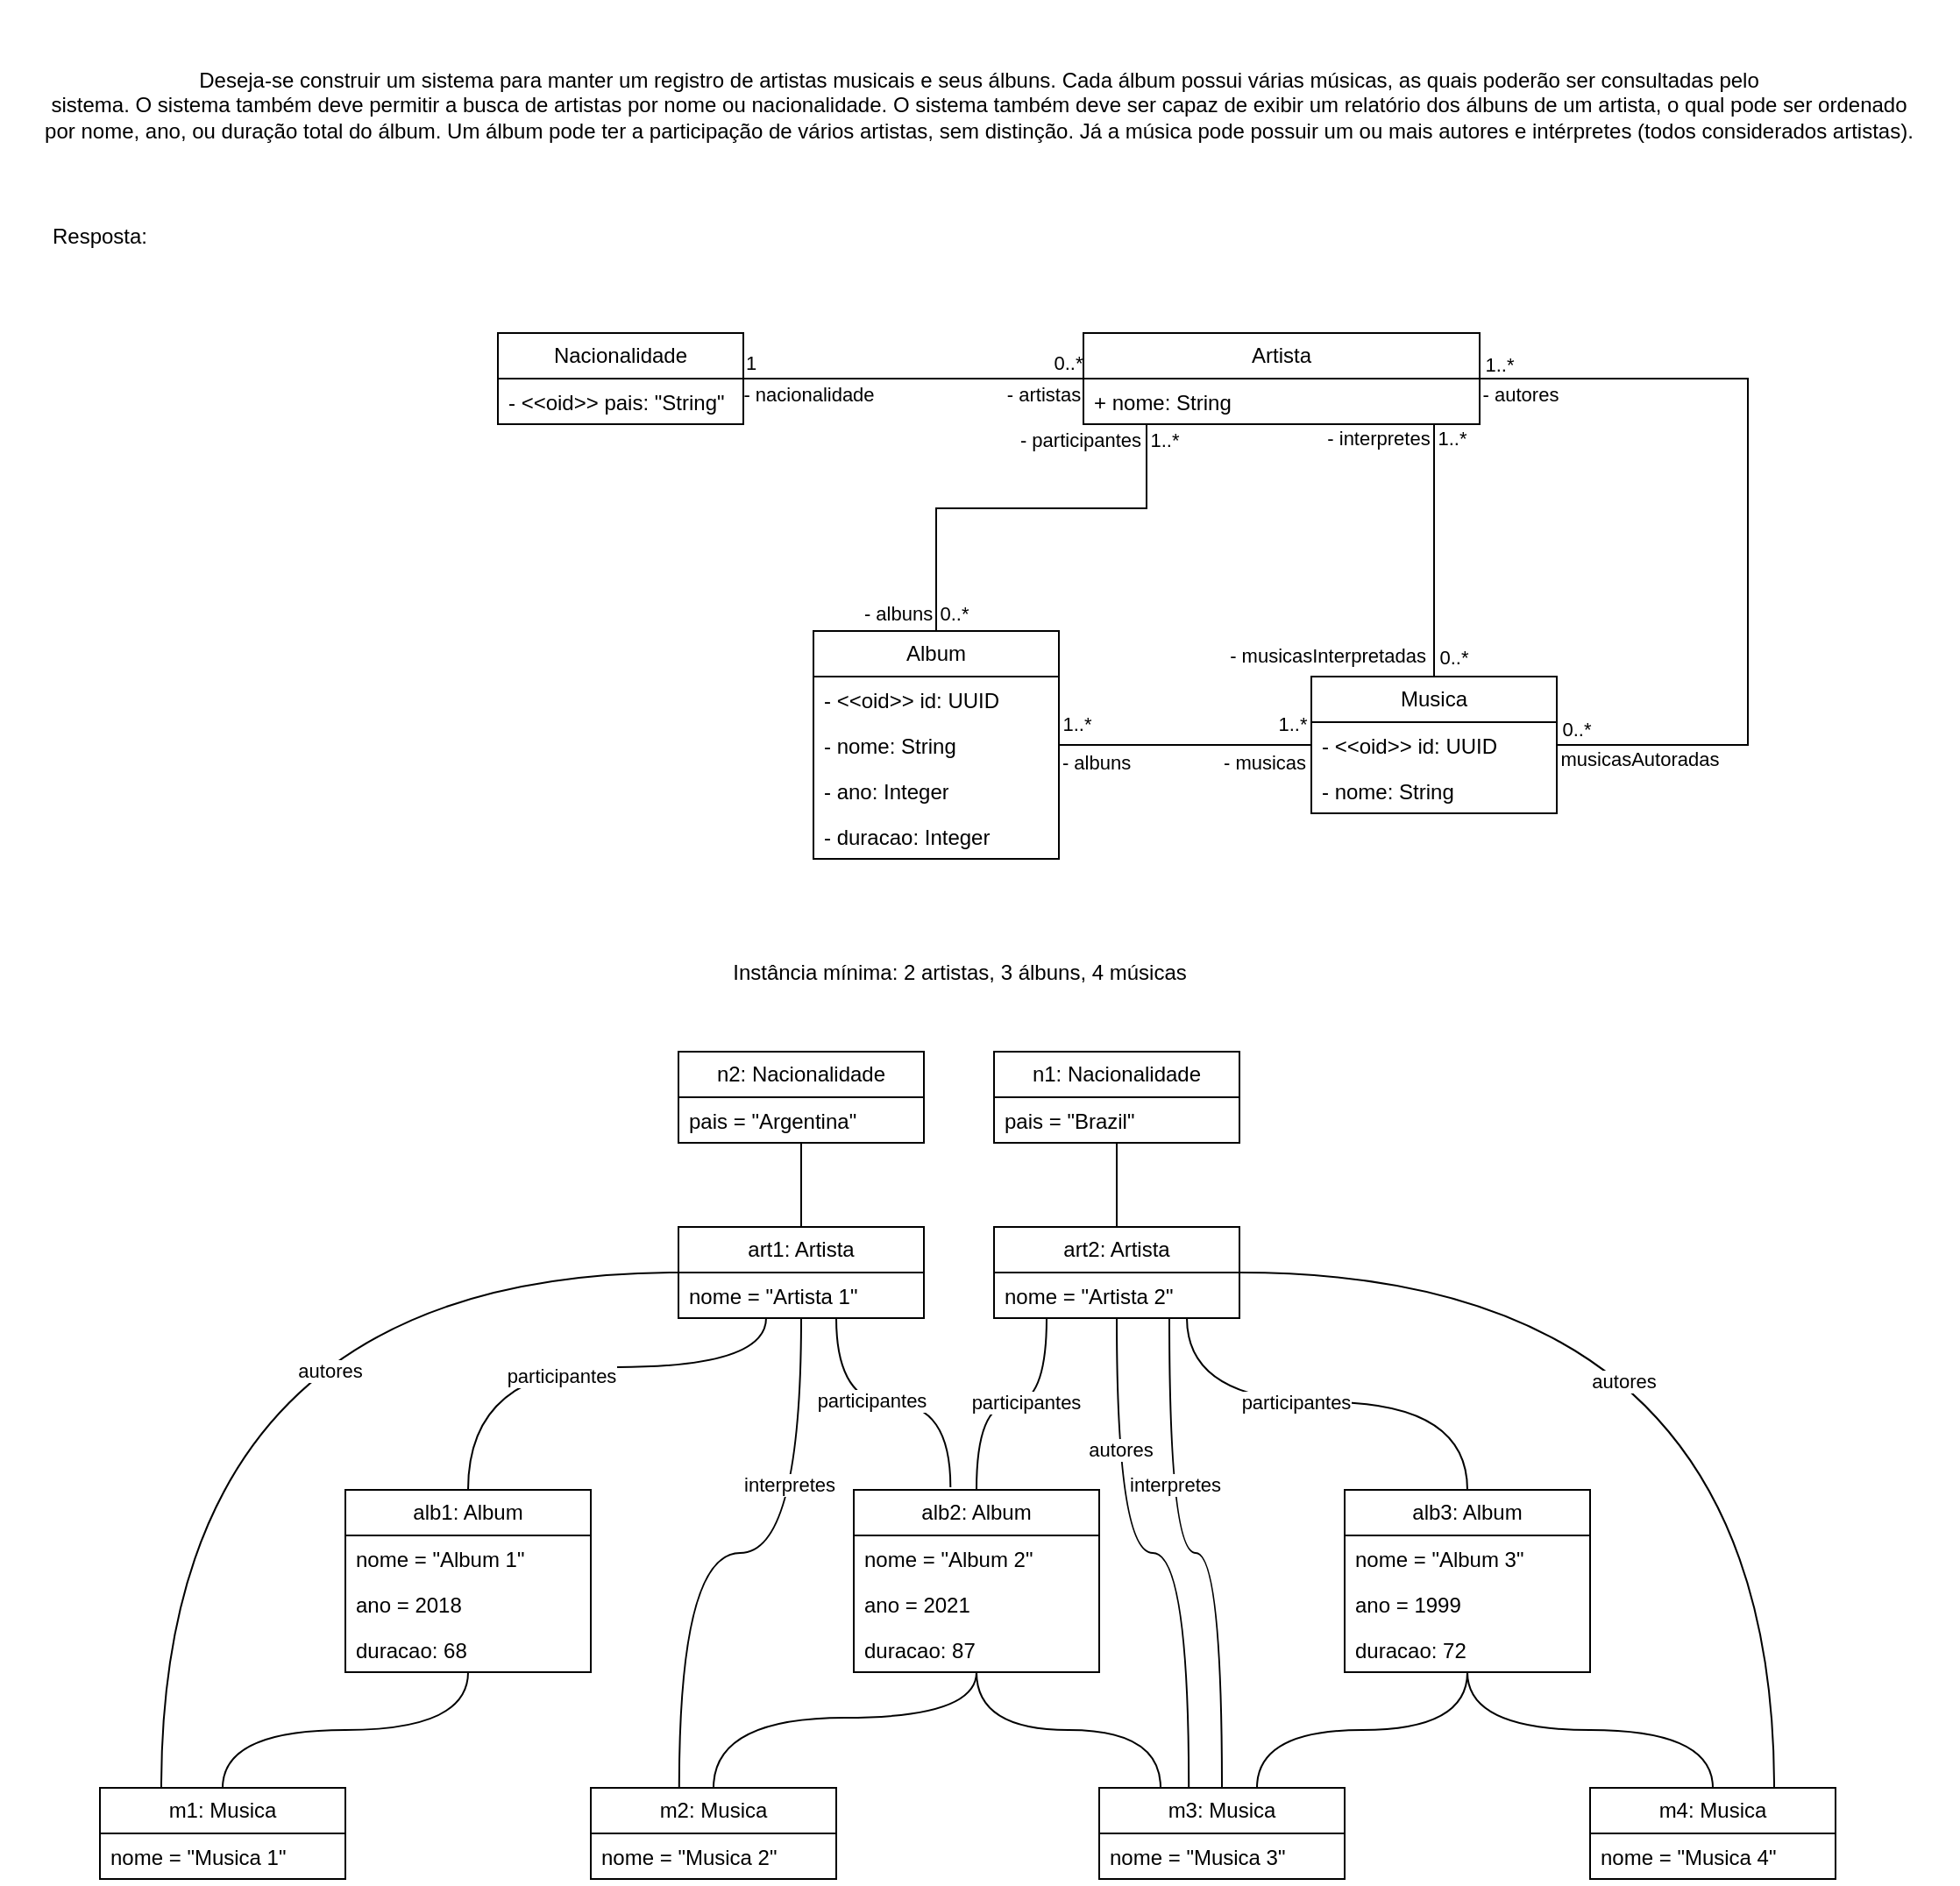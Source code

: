 <mxfile version="21.2.8" type="device">
  <diagram id="C5RBs43oDa-KdzZeNtuy" name="Page-1">
    <mxGraphModel dx="1760" dy="1054" grid="1" gridSize="10" guides="1" tooltips="1" connect="1" arrows="1" fold="1" page="1" pageScale="1" pageWidth="827" pageHeight="1169" math="0" shadow="0">
      <root>
        <mxCell id="WIyWlLk6GJQsqaUBKTNV-0" />
        <mxCell id="WIyWlLk6GJQsqaUBKTNV-1" parent="WIyWlLk6GJQsqaUBKTNV-0" />
        <mxCell id="J6Xq-GVDjxZv1jp3hCNj-0" value="Deseja-se construir um sistema para manter um registro de artistas&amp;nbsp;&lt;span dir=&quot;ltr&quot; role=&quot;presentation&quot; style=&quot;left: 14.06%; top: 29.03%; font-size: calc(var(--scale-factor)*11.3px); transform: scaleX(0.822);&quot;&gt;musicais e seus álbuns. Cada álbum possui várias músicas, as quais poderão ser consultadas pelo&lt;/span&gt;&lt;br role=&quot;presentation&quot;&gt;&lt;span dir=&quot;ltr&quot; role=&quot;presentation&quot; style=&quot;left: 14.06%; top: 30.66%; font-size: calc(var(--scale-factor)*11.3px); transform: scaleX(0.802);&quot;&gt;sistema. O sistema também deve permitir a busca de artistas por nome ou nacionalidade. O sistema&amp;nbsp;&lt;/span&gt;&lt;span dir=&quot;ltr&quot; role=&quot;presentation&quot; style=&quot;left: 14.06%; top: 32.3%; font-size: calc(var(--scale-factor)*11.3px); transform: scaleX(0.787);&quot;&gt;também deve ser capaz de exibir um relatório dos álbuns de um artista, o qual pode ser ordenado por&amp;nbsp;&lt;/span&gt;&lt;span dir=&quot;ltr&quot; role=&quot;presentation&quot; style=&quot;left: 14.06%; top: 33.95%; font-size: calc(var(--scale-factor)*11.3px); transform: scaleX(0.831);&quot;&gt;nome, ano, ou duração total do álbum. Um álbum pode ter a participação de vários artistas, sem&amp;nbsp;&lt;/span&gt;&lt;span dir=&quot;ltr&quot; role=&quot;presentation&quot; style=&quot;left: 14.06%; top: 35.59%; font-size: calc(var(--scale-factor)*11.3px); transform: scaleX(0.778);&quot;&gt;distinção. Já a música pode possuir um ou mais autores e intérpretes (todos considerados artistas).&lt;/span&gt;" style="text;html=1;strokeColor=none;fillColor=none;align=center;verticalAlign=middle;whiteSpace=wrap;rounded=0;" vertex="1" parent="WIyWlLk6GJQsqaUBKTNV-1">
          <mxGeometry x="93" y="40" width="1117" height="120" as="geometry" />
        </mxCell>
        <mxCell id="J6Xq-GVDjxZv1jp3hCNj-1" value="Resposta:" style="text;html=1;strokeColor=none;fillColor=none;align=center;verticalAlign=middle;whiteSpace=wrap;rounded=0;" vertex="1" parent="WIyWlLk6GJQsqaUBKTNV-1">
          <mxGeometry x="120" y="160" width="60" height="30" as="geometry" />
        </mxCell>
        <mxCell id="J6Xq-GVDjxZv1jp3hCNj-23" style="edgeStyle=orthogonalEdgeStyle;rounded=0;orthogonalLoop=1;jettySize=auto;html=1;entryX=0;entryY=0.5;entryDx=0;entryDy=0;endArrow=none;endFill=0;" edge="1" parent="WIyWlLk6GJQsqaUBKTNV-1" source="J6Xq-GVDjxZv1jp3hCNj-6">
          <mxGeometry relative="1" as="geometry">
            <mxPoint x="841" y="465" as="targetPoint" />
          </mxGeometry>
        </mxCell>
        <mxCell id="J6Xq-GVDjxZv1jp3hCNj-25" value="1..*" style="edgeLabel;html=1;align=center;verticalAlign=middle;resizable=0;points=[];" vertex="1" connectable="0" parent="J6Xq-GVDjxZv1jp3hCNj-23">
          <mxGeometry x="0.8" y="-3" relative="1" as="geometry">
            <mxPoint x="3" y="-15" as="offset" />
          </mxGeometry>
        </mxCell>
        <mxCell id="J6Xq-GVDjxZv1jp3hCNj-26" value="- musicas" style="edgeLabel;html=1;align=center;verticalAlign=middle;resizable=0;points=[];" vertex="1" connectable="0" parent="J6Xq-GVDjxZv1jp3hCNj-23">
          <mxGeometry x="0.776" y="-1" relative="1" as="geometry">
            <mxPoint x="-11" y="9" as="offset" />
          </mxGeometry>
        </mxCell>
        <mxCell id="J6Xq-GVDjxZv1jp3hCNj-27" value="1..*" style="edgeLabel;html=1;align=center;verticalAlign=middle;resizable=0;points=[];" vertex="1" connectable="0" parent="J6Xq-GVDjxZv1jp3hCNj-23">
          <mxGeometry x="-0.87" relative="1" as="geometry">
            <mxPoint y="-12" as="offset" />
          </mxGeometry>
        </mxCell>
        <mxCell id="J6Xq-GVDjxZv1jp3hCNj-28" value="- albuns" style="edgeLabel;html=1;align=center;verticalAlign=middle;resizable=0;points=[];" vertex="1" connectable="0" parent="J6Xq-GVDjxZv1jp3hCNj-23">
          <mxGeometry x="-0.87" relative="1" as="geometry">
            <mxPoint x="11" y="10" as="offset" />
          </mxGeometry>
        </mxCell>
        <mxCell id="J6Xq-GVDjxZv1jp3hCNj-6" value="Album" style="swimlane;fontStyle=0;childLayout=stackLayout;horizontal=1;startSize=26;fillColor=none;horizontalStack=0;resizeParent=1;resizeParentMax=0;resizeLast=0;collapsible=1;marginBottom=0;whiteSpace=wrap;html=1;" vertex="1" parent="WIyWlLk6GJQsqaUBKTNV-1">
          <mxGeometry x="557" y="400" width="140" height="130" as="geometry" />
        </mxCell>
        <mxCell id="J6Xq-GVDjxZv1jp3hCNj-7" value="- &amp;lt;&amp;lt;oid&amp;gt;&amp;gt; id: UUID" style="text;strokeColor=none;fillColor=none;align=left;verticalAlign=top;spacingLeft=4;spacingRight=4;overflow=hidden;rotatable=0;points=[[0,0.5],[1,0.5]];portConstraint=eastwest;whiteSpace=wrap;html=1;" vertex="1" parent="J6Xq-GVDjxZv1jp3hCNj-6">
          <mxGeometry y="26" width="140" height="26" as="geometry" />
        </mxCell>
        <mxCell id="J6Xq-GVDjxZv1jp3hCNj-30" value="- nome: String" style="text;strokeColor=none;fillColor=none;align=left;verticalAlign=top;spacingLeft=4;spacingRight=4;overflow=hidden;rotatable=0;points=[[0,0.5],[1,0.5]];portConstraint=eastwest;whiteSpace=wrap;html=1;" vertex="1" parent="J6Xq-GVDjxZv1jp3hCNj-6">
          <mxGeometry y="52" width="140" height="26" as="geometry" />
        </mxCell>
        <mxCell id="J6Xq-GVDjxZv1jp3hCNj-31" value="- ano: Integer" style="text;strokeColor=none;fillColor=none;align=left;verticalAlign=top;spacingLeft=4;spacingRight=4;overflow=hidden;rotatable=0;points=[[0,0.5],[1,0.5]];portConstraint=eastwest;whiteSpace=wrap;html=1;" vertex="1" parent="J6Xq-GVDjxZv1jp3hCNj-6">
          <mxGeometry y="78" width="140" height="26" as="geometry" />
        </mxCell>
        <mxCell id="J6Xq-GVDjxZv1jp3hCNj-32" value="- duracao: Integer" style="text;strokeColor=none;fillColor=none;align=left;verticalAlign=top;spacingLeft=4;spacingRight=4;overflow=hidden;rotatable=0;points=[[0,0.5],[1,0.5]];portConstraint=eastwest;whiteSpace=wrap;html=1;" vertex="1" parent="J6Xq-GVDjxZv1jp3hCNj-6">
          <mxGeometry y="104" width="140" height="26" as="geometry" />
        </mxCell>
        <mxCell id="J6Xq-GVDjxZv1jp3hCNj-10" value="Musica" style="swimlane;fontStyle=0;childLayout=stackLayout;horizontal=1;startSize=26;fillColor=none;horizontalStack=0;resizeParent=1;resizeParentMax=0;resizeLast=0;collapsible=1;marginBottom=0;whiteSpace=wrap;html=1;" vertex="1" parent="WIyWlLk6GJQsqaUBKTNV-1">
          <mxGeometry x="841" y="426" width="140" height="78" as="geometry" />
        </mxCell>
        <mxCell id="J6Xq-GVDjxZv1jp3hCNj-11" value="- &amp;lt;&amp;lt;oid&amp;gt;&amp;gt; id: UUID" style="text;strokeColor=none;fillColor=none;align=left;verticalAlign=top;spacingLeft=4;spacingRight=4;overflow=hidden;rotatable=0;points=[[0,0.5],[1,0.5]];portConstraint=eastwest;whiteSpace=wrap;html=1;" vertex="1" parent="J6Xq-GVDjxZv1jp3hCNj-10">
          <mxGeometry y="26" width="140" height="26" as="geometry" />
        </mxCell>
        <mxCell id="J6Xq-GVDjxZv1jp3hCNj-29" value="- nome: String" style="text;strokeColor=none;fillColor=none;align=left;verticalAlign=top;spacingLeft=4;spacingRight=4;overflow=hidden;rotatable=0;points=[[0,0.5],[1,0.5]];portConstraint=eastwest;whiteSpace=wrap;html=1;" vertex="1" parent="J6Xq-GVDjxZv1jp3hCNj-10">
          <mxGeometry y="52" width="140" height="26" as="geometry" />
        </mxCell>
        <mxCell id="J6Xq-GVDjxZv1jp3hCNj-33" style="edgeStyle=orthogonalEdgeStyle;rounded=0;orthogonalLoop=1;jettySize=auto;html=1;endArrow=none;endFill=0;" edge="1" parent="WIyWlLk6GJQsqaUBKTNV-1" source="J6Xq-GVDjxZv1jp3hCNj-14" target="J6Xq-GVDjxZv1jp3hCNj-18">
          <mxGeometry relative="1" as="geometry" />
        </mxCell>
        <mxCell id="J6Xq-GVDjxZv1jp3hCNj-34" value="0..*" style="edgeLabel;html=1;align=center;verticalAlign=middle;resizable=0;points=[];" vertex="1" connectable="0" parent="J6Xq-GVDjxZv1jp3hCNj-33">
          <mxGeometry x="-0.8" y="-1" relative="1" as="geometry">
            <mxPoint x="10" y="-8" as="offset" />
          </mxGeometry>
        </mxCell>
        <mxCell id="J6Xq-GVDjxZv1jp3hCNj-35" value="- artistas" style="edgeLabel;html=1;align=center;verticalAlign=middle;resizable=0;points=[];" vertex="1" connectable="0" parent="J6Xq-GVDjxZv1jp3hCNj-33">
          <mxGeometry x="-0.75" y="1" relative="1" as="geometry">
            <mxPoint x="1" y="8" as="offset" />
          </mxGeometry>
        </mxCell>
        <mxCell id="J6Xq-GVDjxZv1jp3hCNj-36" value="1" style="edgeLabel;html=1;align=center;verticalAlign=middle;resizable=0;points=[];" vertex="1" connectable="0" parent="J6Xq-GVDjxZv1jp3hCNj-33">
          <mxGeometry x="0.825" y="-1" relative="1" as="geometry">
            <mxPoint x="-13" y="-8" as="offset" />
          </mxGeometry>
        </mxCell>
        <mxCell id="J6Xq-GVDjxZv1jp3hCNj-37" value="- nacionalidade" style="edgeLabel;html=1;align=center;verticalAlign=middle;resizable=0;points=[];" vertex="1" connectable="0" parent="J6Xq-GVDjxZv1jp3hCNj-33">
          <mxGeometry x="0.7" y="1" relative="1" as="geometry">
            <mxPoint x="8" y="8" as="offset" />
          </mxGeometry>
        </mxCell>
        <mxCell id="J6Xq-GVDjxZv1jp3hCNj-38" style="edgeStyle=orthogonalEdgeStyle;rounded=0;orthogonalLoop=1;jettySize=auto;html=1;entryX=0.5;entryY=0;entryDx=0;entryDy=0;endArrow=none;endFill=0;" edge="1" parent="WIyWlLk6GJQsqaUBKTNV-1" source="J6Xq-GVDjxZv1jp3hCNj-14" target="J6Xq-GVDjxZv1jp3hCNj-6">
          <mxGeometry relative="1" as="geometry">
            <Array as="points">
              <mxPoint x="747" y="330" />
              <mxPoint x="627" y="330" />
            </Array>
          </mxGeometry>
        </mxCell>
        <mxCell id="J6Xq-GVDjxZv1jp3hCNj-44" value="1..*" style="edgeLabel;html=1;align=center;verticalAlign=middle;resizable=0;points=[];" vertex="1" connectable="0" parent="J6Xq-GVDjxZv1jp3hCNj-38">
          <mxGeometry x="-0.903" y="-1" relative="1" as="geometry">
            <mxPoint x="11" y="-3" as="offset" />
          </mxGeometry>
        </mxCell>
        <mxCell id="J6Xq-GVDjxZv1jp3hCNj-46" value="0..*" style="edgeLabel;html=1;align=center;verticalAlign=middle;resizable=0;points=[];" vertex="1" connectable="0" parent="J6Xq-GVDjxZv1jp3hCNj-38">
          <mxGeometry x="0.875" relative="1" as="geometry">
            <mxPoint x="10" y="5" as="offset" />
          </mxGeometry>
        </mxCell>
        <mxCell id="J6Xq-GVDjxZv1jp3hCNj-99" value="- participantes" style="edgeLabel;html=1;align=center;verticalAlign=middle;resizable=0;points=[];" vertex="1" connectable="0" parent="J6Xq-GVDjxZv1jp3hCNj-38">
          <mxGeometry x="-0.879" relative="1" as="geometry">
            <mxPoint x="-38" y="-6" as="offset" />
          </mxGeometry>
        </mxCell>
        <mxCell id="J6Xq-GVDjxZv1jp3hCNj-100" value="- albuns" style="edgeLabel;html=1;align=center;verticalAlign=middle;resizable=0;points=[];" vertex="1" connectable="0" parent="J6Xq-GVDjxZv1jp3hCNj-38">
          <mxGeometry x="0.795" y="2" relative="1" as="geometry">
            <mxPoint x="-24" y="14" as="offset" />
          </mxGeometry>
        </mxCell>
        <mxCell id="J6Xq-GVDjxZv1jp3hCNj-39" style="edgeStyle=orthogonalEdgeStyle;rounded=0;orthogonalLoop=1;jettySize=auto;html=1;entryX=0.5;entryY=0;entryDx=0;entryDy=0;endArrow=none;endFill=0;" edge="1" parent="WIyWlLk6GJQsqaUBKTNV-1" source="J6Xq-GVDjxZv1jp3hCNj-14" target="J6Xq-GVDjxZv1jp3hCNj-10">
          <mxGeometry relative="1" as="geometry">
            <Array as="points">
              <mxPoint x="911" y="310" />
              <mxPoint x="911" y="310" />
            </Array>
          </mxGeometry>
        </mxCell>
        <mxCell id="J6Xq-GVDjxZv1jp3hCNj-40" value="1..*" style="edgeLabel;html=1;align=center;verticalAlign=middle;resizable=0;points=[];" vertex="1" connectable="0" parent="J6Xq-GVDjxZv1jp3hCNj-39">
          <mxGeometry x="-0.889" relative="1" as="geometry">
            <mxPoint x="10" as="offset" />
          </mxGeometry>
        </mxCell>
        <mxCell id="J6Xq-GVDjxZv1jp3hCNj-42" value="0..*" style="edgeLabel;html=1;align=center;verticalAlign=middle;resizable=0;points=[];" vertex="1" connectable="0" parent="J6Xq-GVDjxZv1jp3hCNj-39">
          <mxGeometry x="0.85" y="1" relative="1" as="geometry">
            <mxPoint x="10" as="offset" />
          </mxGeometry>
        </mxCell>
        <mxCell id="J6Xq-GVDjxZv1jp3hCNj-101" value="- interpretes" style="edgeLabel;html=1;align=center;verticalAlign=middle;resizable=0;points=[];" vertex="1" connectable="0" parent="J6Xq-GVDjxZv1jp3hCNj-39">
          <mxGeometry x="-0.789" relative="1" as="geometry">
            <mxPoint x="-32" y="-7" as="offset" />
          </mxGeometry>
        </mxCell>
        <mxCell id="J6Xq-GVDjxZv1jp3hCNj-102" value="- musicasInterpretadas" style="edgeLabel;html=1;align=center;verticalAlign=middle;resizable=0;points=[];" vertex="1" connectable="0" parent="J6Xq-GVDjxZv1jp3hCNj-39">
          <mxGeometry x="0.689" relative="1" as="geometry">
            <mxPoint x="-61" y="10" as="offset" />
          </mxGeometry>
        </mxCell>
        <mxCell id="J6Xq-GVDjxZv1jp3hCNj-103" style="edgeStyle=orthogonalEdgeStyle;rounded=0;orthogonalLoop=1;jettySize=auto;html=1;entryX=1;entryY=0.5;entryDx=0;entryDy=0;endArrow=none;endFill=0;" edge="1" parent="WIyWlLk6GJQsqaUBKTNV-1" source="J6Xq-GVDjxZv1jp3hCNj-14" target="J6Xq-GVDjxZv1jp3hCNj-11">
          <mxGeometry relative="1" as="geometry">
            <Array as="points">
              <mxPoint x="1090" y="256" />
              <mxPoint x="1090" y="465" />
            </Array>
          </mxGeometry>
        </mxCell>
        <mxCell id="J6Xq-GVDjxZv1jp3hCNj-104" value="1..*" style="edgeLabel;html=1;align=center;verticalAlign=middle;resizable=0;points=[];" vertex="1" connectable="0" parent="J6Xq-GVDjxZv1jp3hCNj-103">
          <mxGeometry x="-0.943" y="3" relative="1" as="geometry">
            <mxPoint x="-3" y="-5" as="offset" />
          </mxGeometry>
        </mxCell>
        <mxCell id="J6Xq-GVDjxZv1jp3hCNj-105" value="- autores" style="edgeLabel;html=1;align=center;verticalAlign=middle;resizable=0;points=[];" vertex="1" connectable="0" parent="J6Xq-GVDjxZv1jp3hCNj-103">
          <mxGeometry x="-0.848" y="-1" relative="1" as="geometry">
            <mxPoint x="-13" y="8" as="offset" />
          </mxGeometry>
        </mxCell>
        <mxCell id="J6Xq-GVDjxZv1jp3hCNj-106" value="0..*" style="edgeLabel;html=1;align=center;verticalAlign=middle;resizable=0;points=[];" vertex="1" connectable="0" parent="J6Xq-GVDjxZv1jp3hCNj-103">
          <mxGeometry x="0.96" y="-1" relative="1" as="geometry">
            <mxPoint x="1" y="-8" as="offset" />
          </mxGeometry>
        </mxCell>
        <mxCell id="J6Xq-GVDjxZv1jp3hCNj-107" value="musicasAutoradas" style="edgeLabel;html=1;align=center;verticalAlign=middle;resizable=0;points=[];" vertex="1" connectable="0" parent="J6Xq-GVDjxZv1jp3hCNj-103">
          <mxGeometry x="0.934" relative="1" as="geometry">
            <mxPoint x="31" y="8" as="offset" />
          </mxGeometry>
        </mxCell>
        <mxCell id="J6Xq-GVDjxZv1jp3hCNj-14" value="Artista" style="swimlane;fontStyle=0;childLayout=stackLayout;horizontal=1;startSize=26;fillColor=none;horizontalStack=0;resizeParent=1;resizeParentMax=0;resizeLast=0;collapsible=1;marginBottom=0;whiteSpace=wrap;html=1;" vertex="1" parent="WIyWlLk6GJQsqaUBKTNV-1">
          <mxGeometry x="711" y="230" width="226" height="52" as="geometry" />
        </mxCell>
        <mxCell id="J6Xq-GVDjxZv1jp3hCNj-15" value="+ nome: String" style="text;strokeColor=none;fillColor=none;align=left;verticalAlign=top;spacingLeft=4;spacingRight=4;overflow=hidden;rotatable=0;points=[[0,0.5],[1,0.5]];portConstraint=eastwest;whiteSpace=wrap;html=1;" vertex="1" parent="J6Xq-GVDjxZv1jp3hCNj-14">
          <mxGeometry y="26" width="226" height="26" as="geometry" />
        </mxCell>
        <mxCell id="J6Xq-GVDjxZv1jp3hCNj-18" value="Nacionalidade" style="swimlane;fontStyle=0;childLayout=stackLayout;horizontal=1;startSize=26;fillColor=none;horizontalStack=0;resizeParent=1;resizeParentMax=0;resizeLast=0;collapsible=1;marginBottom=0;whiteSpace=wrap;html=1;" vertex="1" parent="WIyWlLk6GJQsqaUBKTNV-1">
          <mxGeometry x="377" y="230" width="140" height="52" as="geometry" />
        </mxCell>
        <mxCell id="J6Xq-GVDjxZv1jp3hCNj-19" value="- &amp;lt;&amp;lt;oid&amp;gt;&amp;gt; pais: &quot;String&quot;" style="text;strokeColor=none;fillColor=none;align=left;verticalAlign=top;spacingLeft=4;spacingRight=4;overflow=hidden;rotatable=0;points=[[0,0.5],[1,0.5]];portConstraint=eastwest;whiteSpace=wrap;html=1;" vertex="1" parent="J6Xq-GVDjxZv1jp3hCNj-18">
          <mxGeometry y="26" width="140" height="26" as="geometry" />
        </mxCell>
        <mxCell id="J6Xq-GVDjxZv1jp3hCNj-92" style="edgeStyle=orthogonalEdgeStyle;orthogonalLoop=1;jettySize=auto;html=1;curved=1;endArrow=none;endFill=0;" edge="1" parent="WIyWlLk6GJQsqaUBKTNV-1" source="J6Xq-GVDjxZv1jp3hCNj-47" target="J6Xq-GVDjxZv1jp3hCNj-59">
          <mxGeometry relative="1" as="geometry">
            <Array as="points">
              <mxPoint x="530" y="820" />
              <mxPoint x="360" y="820" />
            </Array>
          </mxGeometry>
        </mxCell>
        <mxCell id="J6Xq-GVDjxZv1jp3hCNj-111" value="participantes" style="edgeLabel;html=1;align=center;verticalAlign=middle;resizable=0;points=[];" vertex="1" connectable="0" parent="J6Xq-GVDjxZv1jp3hCNj-92">
          <mxGeometry x="0.084" y="5" relative="1" as="geometry">
            <mxPoint as="offset" />
          </mxGeometry>
        </mxCell>
        <mxCell id="J6Xq-GVDjxZv1jp3hCNj-93" style="edgeStyle=orthogonalEdgeStyle;orthogonalLoop=1;jettySize=auto;html=1;entryX=0.25;entryY=0;entryDx=0;entryDy=0;curved=1;endArrow=none;endFill=0;" edge="1" parent="WIyWlLk6GJQsqaUBKTNV-1" source="J6Xq-GVDjxZv1jp3hCNj-47" target="J6Xq-GVDjxZv1jp3hCNj-75">
          <mxGeometry relative="1" as="geometry" />
        </mxCell>
        <mxCell id="J6Xq-GVDjxZv1jp3hCNj-108" value="autores" style="edgeLabel;html=1;align=center;verticalAlign=middle;resizable=0;points=[];" vertex="1" connectable="0" parent="J6Xq-GVDjxZv1jp3hCNj-93">
          <mxGeometry x="-0.322" y="56" relative="1" as="geometry">
            <mxPoint as="offset" />
          </mxGeometry>
        </mxCell>
        <mxCell id="J6Xq-GVDjxZv1jp3hCNj-94" style="edgeStyle=orthogonalEdgeStyle;orthogonalLoop=1;jettySize=auto;html=1;curved=1;entryX=0.36;entryY=0.003;entryDx=0;entryDy=0;entryPerimeter=0;endArrow=none;endFill=0;" edge="1" parent="WIyWlLk6GJQsqaUBKTNV-1" source="J6Xq-GVDjxZv1jp3hCNj-47" target="J6Xq-GVDjxZv1jp3hCNj-77">
          <mxGeometry relative="1" as="geometry" />
        </mxCell>
        <mxCell id="J6Xq-GVDjxZv1jp3hCNj-109" value="interpretes" style="edgeLabel;html=1;align=center;verticalAlign=middle;resizable=0;points=[];" vertex="1" connectable="0" parent="J6Xq-GVDjxZv1jp3hCNj-94">
          <mxGeometry x="-0.439" y="-7" relative="1" as="geometry">
            <mxPoint as="offset" />
          </mxGeometry>
        </mxCell>
        <mxCell id="J6Xq-GVDjxZv1jp3hCNj-110" style="edgeStyle=orthogonalEdgeStyle;orthogonalLoop=1;jettySize=auto;html=1;curved=1;entryX=0.394;entryY=-0.015;entryDx=0;entryDy=0;entryPerimeter=0;endArrow=none;endFill=0;" edge="1" parent="WIyWlLk6GJQsqaUBKTNV-1" source="J6Xq-GVDjxZv1jp3hCNj-47" target="J6Xq-GVDjxZv1jp3hCNj-67">
          <mxGeometry relative="1" as="geometry">
            <Array as="points">
              <mxPoint x="570" y="841" />
              <mxPoint x="635" y="841" />
            </Array>
          </mxGeometry>
        </mxCell>
        <mxCell id="J6Xq-GVDjxZv1jp3hCNj-112" value="participantes" style="edgeLabel;html=1;align=center;verticalAlign=middle;resizable=0;points=[];" vertex="1" connectable="0" parent="J6Xq-GVDjxZv1jp3hCNj-110">
          <mxGeometry x="-0.151" y="2" relative="1" as="geometry">
            <mxPoint as="offset" />
          </mxGeometry>
        </mxCell>
        <mxCell id="J6Xq-GVDjxZv1jp3hCNj-47" value="art1: Artista" style="swimlane;fontStyle=0;childLayout=stackLayout;horizontal=1;startSize=26;fillColor=none;horizontalStack=0;resizeParent=1;resizeParentMax=0;resizeLast=0;collapsible=1;marginBottom=0;whiteSpace=wrap;html=1;" vertex="1" parent="WIyWlLk6GJQsqaUBKTNV-1">
          <mxGeometry x="480" y="740" width="140" height="52" as="geometry" />
        </mxCell>
        <mxCell id="J6Xq-GVDjxZv1jp3hCNj-48" value="nome = &quot;Artista 1&quot;" style="text;strokeColor=none;fillColor=none;align=left;verticalAlign=top;spacingLeft=4;spacingRight=4;overflow=hidden;rotatable=0;points=[[0,0.5],[1,0.5]];portConstraint=eastwest;whiteSpace=wrap;html=1;" vertex="1" parent="J6Xq-GVDjxZv1jp3hCNj-47">
          <mxGeometry y="26" width="140" height="26" as="geometry" />
        </mxCell>
        <mxCell id="J6Xq-GVDjxZv1jp3hCNj-90" style="edgeStyle=orthogonalEdgeStyle;orthogonalLoop=1;jettySize=auto;html=1;curved=1;endArrow=none;endFill=0;" edge="1" parent="WIyWlLk6GJQsqaUBKTNV-1" source="J6Xq-GVDjxZv1jp3hCNj-51" target="J6Xq-GVDjxZv1jp3hCNj-67">
          <mxGeometry relative="1" as="geometry">
            <Array as="points">
              <mxPoint x="690" y="841" />
              <mxPoint x="650" y="841" />
            </Array>
          </mxGeometry>
        </mxCell>
        <mxCell id="J6Xq-GVDjxZv1jp3hCNj-113" value="participantes" style="edgeLabel;html=1;align=center;verticalAlign=middle;resizable=0;points=[];" vertex="1" connectable="0" parent="J6Xq-GVDjxZv1jp3hCNj-90">
          <mxGeometry x="-0.11" y="-1" relative="1" as="geometry">
            <mxPoint as="offset" />
          </mxGeometry>
        </mxCell>
        <mxCell id="J6Xq-GVDjxZv1jp3hCNj-91" style="edgeStyle=orthogonalEdgeStyle;orthogonalLoop=1;jettySize=auto;html=1;curved=1;endArrow=none;endFill=0;" edge="1" parent="WIyWlLk6GJQsqaUBKTNV-1" source="J6Xq-GVDjxZv1jp3hCNj-51" target="J6Xq-GVDjxZv1jp3hCNj-71">
          <mxGeometry relative="1" as="geometry">
            <Array as="points">
              <mxPoint x="770" y="840" />
              <mxPoint x="930" y="840" />
            </Array>
          </mxGeometry>
        </mxCell>
        <mxCell id="J6Xq-GVDjxZv1jp3hCNj-116" value="participantes" style="edgeLabel;html=1;align=center;verticalAlign=middle;resizable=0;points=[];" vertex="1" connectable="0" parent="J6Xq-GVDjxZv1jp3hCNj-91">
          <mxGeometry x="-0.153" relative="1" as="geometry">
            <mxPoint as="offset" />
          </mxGeometry>
        </mxCell>
        <mxCell id="J6Xq-GVDjxZv1jp3hCNj-95" style="edgeStyle=orthogonalEdgeStyle;orthogonalLoop=1;jettySize=auto;html=1;entryX=0.365;entryY=0.003;entryDx=0;entryDy=0;entryPerimeter=0;curved=1;endArrow=none;endFill=0;" edge="1" parent="WIyWlLk6GJQsqaUBKTNV-1" source="J6Xq-GVDjxZv1jp3hCNj-51" target="J6Xq-GVDjxZv1jp3hCNj-79">
          <mxGeometry relative="1" as="geometry" />
        </mxCell>
        <mxCell id="J6Xq-GVDjxZv1jp3hCNj-114" value="autores" style="edgeLabel;html=1;align=center;verticalAlign=middle;resizable=0;points=[];" vertex="1" connectable="0" parent="J6Xq-GVDjxZv1jp3hCNj-95">
          <mxGeometry x="-0.516" y="2" relative="1" as="geometry">
            <mxPoint as="offset" />
          </mxGeometry>
        </mxCell>
        <mxCell id="J6Xq-GVDjxZv1jp3hCNj-96" style="edgeStyle=orthogonalEdgeStyle;orthogonalLoop=1;jettySize=auto;html=1;entryX=0.75;entryY=0;entryDx=0;entryDy=0;curved=1;endArrow=none;endFill=0;" edge="1" parent="WIyWlLk6GJQsqaUBKTNV-1" source="J6Xq-GVDjxZv1jp3hCNj-51" target="J6Xq-GVDjxZv1jp3hCNj-81">
          <mxGeometry relative="1" as="geometry" />
        </mxCell>
        <mxCell id="J6Xq-GVDjxZv1jp3hCNj-115" value="autores" style="edgeLabel;html=1;align=center;verticalAlign=middle;resizable=0;points=[];" vertex="1" connectable="0" parent="J6Xq-GVDjxZv1jp3hCNj-96">
          <mxGeometry x="-0.268" y="-62" relative="1" as="geometry">
            <mxPoint as="offset" />
          </mxGeometry>
        </mxCell>
        <mxCell id="J6Xq-GVDjxZv1jp3hCNj-117" style="edgeStyle=orthogonalEdgeStyle;orthogonalLoop=1;jettySize=auto;html=1;entryX=0.5;entryY=0;entryDx=0;entryDy=0;curved=1;endArrow=none;endFill=0;" edge="1" parent="WIyWlLk6GJQsqaUBKTNV-1" source="J6Xq-GVDjxZv1jp3hCNj-51" target="J6Xq-GVDjxZv1jp3hCNj-79">
          <mxGeometry relative="1" as="geometry">
            <Array as="points">
              <mxPoint x="760" y="926" />
              <mxPoint x="790" y="926" />
            </Array>
          </mxGeometry>
        </mxCell>
        <mxCell id="J6Xq-GVDjxZv1jp3hCNj-118" value="interpretes" style="edgeLabel;html=1;align=center;verticalAlign=middle;resizable=0;points=[];" vertex="1" connectable="0" parent="J6Xq-GVDjxZv1jp3hCNj-117">
          <mxGeometry x="-0.364" y="3" relative="1" as="geometry">
            <mxPoint as="offset" />
          </mxGeometry>
        </mxCell>
        <mxCell id="J6Xq-GVDjxZv1jp3hCNj-51" value="art2: Artista" style="swimlane;fontStyle=0;childLayout=stackLayout;horizontal=1;startSize=26;fillColor=none;horizontalStack=0;resizeParent=1;resizeParentMax=0;resizeLast=0;collapsible=1;marginBottom=0;whiteSpace=wrap;html=1;" vertex="1" parent="WIyWlLk6GJQsqaUBKTNV-1">
          <mxGeometry x="660" y="740" width="140" height="52" as="geometry" />
        </mxCell>
        <mxCell id="J6Xq-GVDjxZv1jp3hCNj-52" value="nome = &quot;Artista 2&quot;" style="text;strokeColor=none;fillColor=none;align=left;verticalAlign=top;spacingLeft=4;spacingRight=4;overflow=hidden;rotatable=0;points=[[0,0.5],[1,0.5]];portConstraint=eastwest;whiteSpace=wrap;html=1;" vertex="1" parent="J6Xq-GVDjxZv1jp3hCNj-51">
          <mxGeometry y="26" width="140" height="26" as="geometry" />
        </mxCell>
        <mxCell id="J6Xq-GVDjxZv1jp3hCNj-85" style="edgeStyle=orthogonalEdgeStyle;rounded=0;orthogonalLoop=1;jettySize=auto;html=1;endArrow=none;endFill=0;" edge="1" parent="WIyWlLk6GJQsqaUBKTNV-1" source="J6Xq-GVDjxZv1jp3hCNj-55" target="J6Xq-GVDjxZv1jp3hCNj-47">
          <mxGeometry relative="1" as="geometry" />
        </mxCell>
        <mxCell id="J6Xq-GVDjxZv1jp3hCNj-55" value="n2: Nacionalidade" style="swimlane;fontStyle=0;childLayout=stackLayout;horizontal=1;startSize=26;fillColor=none;horizontalStack=0;resizeParent=1;resizeParentMax=0;resizeLast=0;collapsible=1;marginBottom=0;whiteSpace=wrap;html=1;" vertex="1" parent="WIyWlLk6GJQsqaUBKTNV-1">
          <mxGeometry x="480" y="640" width="140" height="52" as="geometry" />
        </mxCell>
        <mxCell id="J6Xq-GVDjxZv1jp3hCNj-56" value="pais = &quot;Argentina&quot;" style="text;strokeColor=none;fillColor=none;align=left;verticalAlign=top;spacingLeft=4;spacingRight=4;overflow=hidden;rotatable=0;points=[[0,0.5],[1,0.5]];portConstraint=eastwest;whiteSpace=wrap;html=1;" vertex="1" parent="J6Xq-GVDjxZv1jp3hCNj-55">
          <mxGeometry y="26" width="140" height="26" as="geometry" />
        </mxCell>
        <mxCell id="J6Xq-GVDjxZv1jp3hCNj-84" style="edgeStyle=orthogonalEdgeStyle;rounded=0;orthogonalLoop=1;jettySize=auto;html=1;entryX=0.5;entryY=0;entryDx=0;entryDy=0;endArrow=none;endFill=0;" edge="1" parent="WIyWlLk6GJQsqaUBKTNV-1" source="J6Xq-GVDjxZv1jp3hCNj-57" target="J6Xq-GVDjxZv1jp3hCNj-51">
          <mxGeometry relative="1" as="geometry" />
        </mxCell>
        <mxCell id="J6Xq-GVDjxZv1jp3hCNj-57" value="n1: Nacionalidade" style="swimlane;fontStyle=0;childLayout=stackLayout;horizontal=1;startSize=26;fillColor=none;horizontalStack=0;resizeParent=1;resizeParentMax=0;resizeLast=0;collapsible=1;marginBottom=0;whiteSpace=wrap;html=1;" vertex="1" parent="WIyWlLk6GJQsqaUBKTNV-1">
          <mxGeometry x="660" y="640" width="140" height="52" as="geometry" />
        </mxCell>
        <mxCell id="J6Xq-GVDjxZv1jp3hCNj-58" value="pais = &quot;Brazil&quot;" style="text;strokeColor=none;fillColor=none;align=left;verticalAlign=top;spacingLeft=4;spacingRight=4;overflow=hidden;rotatable=0;points=[[0,0.5],[1,0.5]];portConstraint=eastwest;whiteSpace=wrap;html=1;" vertex="1" parent="J6Xq-GVDjxZv1jp3hCNj-57">
          <mxGeometry y="26" width="140" height="26" as="geometry" />
        </mxCell>
        <mxCell id="J6Xq-GVDjxZv1jp3hCNj-89" style="edgeStyle=orthogonalEdgeStyle;orthogonalLoop=1;jettySize=auto;html=1;curved=1;endArrow=none;endFill=0;" edge="1" parent="WIyWlLk6GJQsqaUBKTNV-1" source="J6Xq-GVDjxZv1jp3hCNj-59" target="J6Xq-GVDjxZv1jp3hCNj-75">
          <mxGeometry relative="1" as="geometry" />
        </mxCell>
        <mxCell id="J6Xq-GVDjxZv1jp3hCNj-59" value="alb1: Album" style="swimlane;fontStyle=0;childLayout=stackLayout;horizontal=1;startSize=26;fillColor=none;horizontalStack=0;resizeParent=1;resizeParentMax=0;resizeLast=0;collapsible=1;marginBottom=0;whiteSpace=wrap;html=1;" vertex="1" parent="WIyWlLk6GJQsqaUBKTNV-1">
          <mxGeometry x="290" y="890" width="140" height="104" as="geometry" />
        </mxCell>
        <mxCell id="J6Xq-GVDjxZv1jp3hCNj-60" value="nome = &quot;Album 1&quot;" style="text;strokeColor=none;fillColor=none;align=left;verticalAlign=top;spacingLeft=4;spacingRight=4;overflow=hidden;rotatable=0;points=[[0,0.5],[1,0.5]];portConstraint=eastwest;whiteSpace=wrap;html=1;" vertex="1" parent="J6Xq-GVDjxZv1jp3hCNj-59">
          <mxGeometry y="26" width="140" height="26" as="geometry" />
        </mxCell>
        <mxCell id="J6Xq-GVDjxZv1jp3hCNj-65" value="ano = 2018" style="text;strokeColor=none;fillColor=none;align=left;verticalAlign=top;spacingLeft=4;spacingRight=4;overflow=hidden;rotatable=0;points=[[0,0.5],[1,0.5]];portConstraint=eastwest;whiteSpace=wrap;html=1;" vertex="1" parent="J6Xq-GVDjxZv1jp3hCNj-59">
          <mxGeometry y="52" width="140" height="26" as="geometry" />
        </mxCell>
        <mxCell id="J6Xq-GVDjxZv1jp3hCNj-66" value="duracao: 68" style="text;strokeColor=none;fillColor=none;align=left;verticalAlign=top;spacingLeft=4;spacingRight=4;overflow=hidden;rotatable=0;points=[[0,0.5],[1,0.5]];portConstraint=eastwest;whiteSpace=wrap;html=1;" vertex="1" parent="J6Xq-GVDjxZv1jp3hCNj-59">
          <mxGeometry y="78" width="140" height="26" as="geometry" />
        </mxCell>
        <mxCell id="J6Xq-GVDjxZv1jp3hCNj-88" style="edgeStyle=orthogonalEdgeStyle;orthogonalLoop=1;jettySize=auto;html=1;entryX=0.5;entryY=0;entryDx=0;entryDy=0;curved=1;endArrow=none;endFill=0;" edge="1" parent="WIyWlLk6GJQsqaUBKTNV-1" source="J6Xq-GVDjxZv1jp3hCNj-67" target="J6Xq-GVDjxZv1jp3hCNj-77">
          <mxGeometry relative="1" as="geometry">
            <Array as="points">
              <mxPoint x="650" y="1020" />
              <mxPoint x="500" y="1020" />
            </Array>
          </mxGeometry>
        </mxCell>
        <mxCell id="J6Xq-GVDjxZv1jp3hCNj-97" style="edgeStyle=orthogonalEdgeStyle;orthogonalLoop=1;jettySize=auto;html=1;entryX=0.25;entryY=0;entryDx=0;entryDy=0;curved=1;endArrow=none;endFill=0;" edge="1" parent="WIyWlLk6GJQsqaUBKTNV-1" source="J6Xq-GVDjxZv1jp3hCNj-67" target="J6Xq-GVDjxZv1jp3hCNj-79">
          <mxGeometry relative="1" as="geometry" />
        </mxCell>
        <mxCell id="J6Xq-GVDjxZv1jp3hCNj-67" value="alb2: Album" style="swimlane;fontStyle=0;childLayout=stackLayout;horizontal=1;startSize=26;fillColor=none;horizontalStack=0;resizeParent=1;resizeParentMax=0;resizeLast=0;collapsible=1;marginBottom=0;whiteSpace=wrap;html=1;" vertex="1" parent="WIyWlLk6GJQsqaUBKTNV-1">
          <mxGeometry x="580" y="890" width="140" height="104" as="geometry" />
        </mxCell>
        <mxCell id="J6Xq-GVDjxZv1jp3hCNj-68" value="nome = &quot;Album 2&quot;" style="text;strokeColor=none;fillColor=none;align=left;verticalAlign=top;spacingLeft=4;spacingRight=4;overflow=hidden;rotatable=0;points=[[0,0.5],[1,0.5]];portConstraint=eastwest;whiteSpace=wrap;html=1;" vertex="1" parent="J6Xq-GVDjxZv1jp3hCNj-67">
          <mxGeometry y="26" width="140" height="26" as="geometry" />
        </mxCell>
        <mxCell id="J6Xq-GVDjxZv1jp3hCNj-69" value="ano = 2021" style="text;strokeColor=none;fillColor=none;align=left;verticalAlign=top;spacingLeft=4;spacingRight=4;overflow=hidden;rotatable=0;points=[[0,0.5],[1,0.5]];portConstraint=eastwest;whiteSpace=wrap;html=1;" vertex="1" parent="J6Xq-GVDjxZv1jp3hCNj-67">
          <mxGeometry y="52" width="140" height="26" as="geometry" />
        </mxCell>
        <mxCell id="J6Xq-GVDjxZv1jp3hCNj-70" value="duracao: 87" style="text;strokeColor=none;fillColor=none;align=left;verticalAlign=top;spacingLeft=4;spacingRight=4;overflow=hidden;rotatable=0;points=[[0,0.5],[1,0.5]];portConstraint=eastwest;whiteSpace=wrap;html=1;" vertex="1" parent="J6Xq-GVDjxZv1jp3hCNj-67">
          <mxGeometry y="78" width="140" height="26" as="geometry" />
        </mxCell>
        <mxCell id="J6Xq-GVDjxZv1jp3hCNj-86" style="edgeStyle=orthogonalEdgeStyle;orthogonalLoop=1;jettySize=auto;html=1;curved=1;endArrow=none;endFill=0;" edge="1" parent="WIyWlLk6GJQsqaUBKTNV-1" source="J6Xq-GVDjxZv1jp3hCNj-71" target="J6Xq-GVDjxZv1jp3hCNj-79">
          <mxGeometry relative="1" as="geometry">
            <Array as="points">
              <mxPoint x="930" y="1027" />
              <mxPoint x="810" y="1027" />
            </Array>
          </mxGeometry>
        </mxCell>
        <mxCell id="J6Xq-GVDjxZv1jp3hCNj-87" style="edgeStyle=orthogonalEdgeStyle;orthogonalLoop=1;jettySize=auto;html=1;curved=1;endArrow=none;endFill=0;" edge="1" parent="WIyWlLk6GJQsqaUBKTNV-1" source="J6Xq-GVDjxZv1jp3hCNj-71" target="J6Xq-GVDjxZv1jp3hCNj-81">
          <mxGeometry relative="1" as="geometry" />
        </mxCell>
        <mxCell id="J6Xq-GVDjxZv1jp3hCNj-71" value="alb3: Album" style="swimlane;fontStyle=0;childLayout=stackLayout;horizontal=1;startSize=26;fillColor=none;horizontalStack=0;resizeParent=1;resizeParentMax=0;resizeLast=0;collapsible=1;marginBottom=0;whiteSpace=wrap;html=1;" vertex="1" parent="WIyWlLk6GJQsqaUBKTNV-1">
          <mxGeometry x="860" y="890" width="140" height="104" as="geometry" />
        </mxCell>
        <mxCell id="J6Xq-GVDjxZv1jp3hCNj-72" value="nome = &quot;Album 3&quot;" style="text;strokeColor=none;fillColor=none;align=left;verticalAlign=top;spacingLeft=4;spacingRight=4;overflow=hidden;rotatable=0;points=[[0,0.5],[1,0.5]];portConstraint=eastwest;whiteSpace=wrap;html=1;" vertex="1" parent="J6Xq-GVDjxZv1jp3hCNj-71">
          <mxGeometry y="26" width="140" height="26" as="geometry" />
        </mxCell>
        <mxCell id="J6Xq-GVDjxZv1jp3hCNj-73" value="ano = 1999" style="text;strokeColor=none;fillColor=none;align=left;verticalAlign=top;spacingLeft=4;spacingRight=4;overflow=hidden;rotatable=0;points=[[0,0.5],[1,0.5]];portConstraint=eastwest;whiteSpace=wrap;html=1;" vertex="1" parent="J6Xq-GVDjxZv1jp3hCNj-71">
          <mxGeometry y="52" width="140" height="26" as="geometry" />
        </mxCell>
        <mxCell id="J6Xq-GVDjxZv1jp3hCNj-74" value="duracao: 72" style="text;strokeColor=none;fillColor=none;align=left;verticalAlign=top;spacingLeft=4;spacingRight=4;overflow=hidden;rotatable=0;points=[[0,0.5],[1,0.5]];portConstraint=eastwest;whiteSpace=wrap;html=1;" vertex="1" parent="J6Xq-GVDjxZv1jp3hCNj-71">
          <mxGeometry y="78" width="140" height="26" as="geometry" />
        </mxCell>
        <mxCell id="J6Xq-GVDjxZv1jp3hCNj-75" value="m1: Musica" style="swimlane;fontStyle=0;childLayout=stackLayout;horizontal=1;startSize=26;fillColor=none;horizontalStack=0;resizeParent=1;resizeParentMax=0;resizeLast=0;collapsible=1;marginBottom=0;whiteSpace=wrap;html=1;" vertex="1" parent="WIyWlLk6GJQsqaUBKTNV-1">
          <mxGeometry x="150" y="1060" width="140" height="52" as="geometry" />
        </mxCell>
        <mxCell id="J6Xq-GVDjxZv1jp3hCNj-76" value="nome = &quot;Musica 1&quot;" style="text;strokeColor=none;fillColor=none;align=left;verticalAlign=top;spacingLeft=4;spacingRight=4;overflow=hidden;rotatable=0;points=[[0,0.5],[1,0.5]];portConstraint=eastwest;whiteSpace=wrap;html=1;" vertex="1" parent="J6Xq-GVDjxZv1jp3hCNj-75">
          <mxGeometry y="26" width="140" height="26" as="geometry" />
        </mxCell>
        <mxCell id="J6Xq-GVDjxZv1jp3hCNj-77" value="m2: Musica" style="swimlane;fontStyle=0;childLayout=stackLayout;horizontal=1;startSize=26;fillColor=none;horizontalStack=0;resizeParent=1;resizeParentMax=0;resizeLast=0;collapsible=1;marginBottom=0;whiteSpace=wrap;html=1;" vertex="1" parent="WIyWlLk6GJQsqaUBKTNV-1">
          <mxGeometry x="430" y="1060" width="140" height="52" as="geometry" />
        </mxCell>
        <mxCell id="J6Xq-GVDjxZv1jp3hCNj-78" value="nome = &quot;Musica 2&quot;" style="text;strokeColor=none;fillColor=none;align=left;verticalAlign=top;spacingLeft=4;spacingRight=4;overflow=hidden;rotatable=0;points=[[0,0.5],[1,0.5]];portConstraint=eastwest;whiteSpace=wrap;html=1;" vertex="1" parent="J6Xq-GVDjxZv1jp3hCNj-77">
          <mxGeometry y="26" width="140" height="26" as="geometry" />
        </mxCell>
        <mxCell id="J6Xq-GVDjxZv1jp3hCNj-79" value="m3: Musica" style="swimlane;fontStyle=0;childLayout=stackLayout;horizontal=1;startSize=26;fillColor=none;horizontalStack=0;resizeParent=1;resizeParentMax=0;resizeLast=0;collapsible=1;marginBottom=0;whiteSpace=wrap;html=1;" vertex="1" parent="WIyWlLk6GJQsqaUBKTNV-1">
          <mxGeometry x="720" y="1060" width="140" height="52" as="geometry" />
        </mxCell>
        <mxCell id="J6Xq-GVDjxZv1jp3hCNj-80" value="nome = &quot;Musica 3&quot;" style="text;strokeColor=none;fillColor=none;align=left;verticalAlign=top;spacingLeft=4;spacingRight=4;overflow=hidden;rotatable=0;points=[[0,0.5],[1,0.5]];portConstraint=eastwest;whiteSpace=wrap;html=1;" vertex="1" parent="J6Xq-GVDjxZv1jp3hCNj-79">
          <mxGeometry y="26" width="140" height="26" as="geometry" />
        </mxCell>
        <mxCell id="J6Xq-GVDjxZv1jp3hCNj-81" value="m4: Musica" style="swimlane;fontStyle=0;childLayout=stackLayout;horizontal=1;startSize=26;fillColor=none;horizontalStack=0;resizeParent=1;resizeParentMax=0;resizeLast=0;collapsible=1;marginBottom=0;whiteSpace=wrap;html=1;" vertex="1" parent="WIyWlLk6GJQsqaUBKTNV-1">
          <mxGeometry x="1000" y="1060" width="140" height="52" as="geometry" />
        </mxCell>
        <mxCell id="J6Xq-GVDjxZv1jp3hCNj-82" value="nome = &quot;Musica 4&quot;" style="text;strokeColor=none;fillColor=none;align=left;verticalAlign=top;spacingLeft=4;spacingRight=4;overflow=hidden;rotatable=0;points=[[0,0.5],[1,0.5]];portConstraint=eastwest;whiteSpace=wrap;html=1;" vertex="1" parent="J6Xq-GVDjxZv1jp3hCNj-81">
          <mxGeometry y="26" width="140" height="26" as="geometry" />
        </mxCell>
        <mxCell id="J6Xq-GVDjxZv1jp3hCNj-98" value="Instância mínima: 2 artistas, 3 álbuns, 4 músicas" style="text;html=1;align=center;verticalAlign=middle;resizable=0;points=[];autosize=1;strokeColor=none;fillColor=none;" vertex="1" parent="WIyWlLk6GJQsqaUBKTNV-1">
          <mxGeometry x="500" y="580" width="280" height="30" as="geometry" />
        </mxCell>
      </root>
    </mxGraphModel>
  </diagram>
</mxfile>
